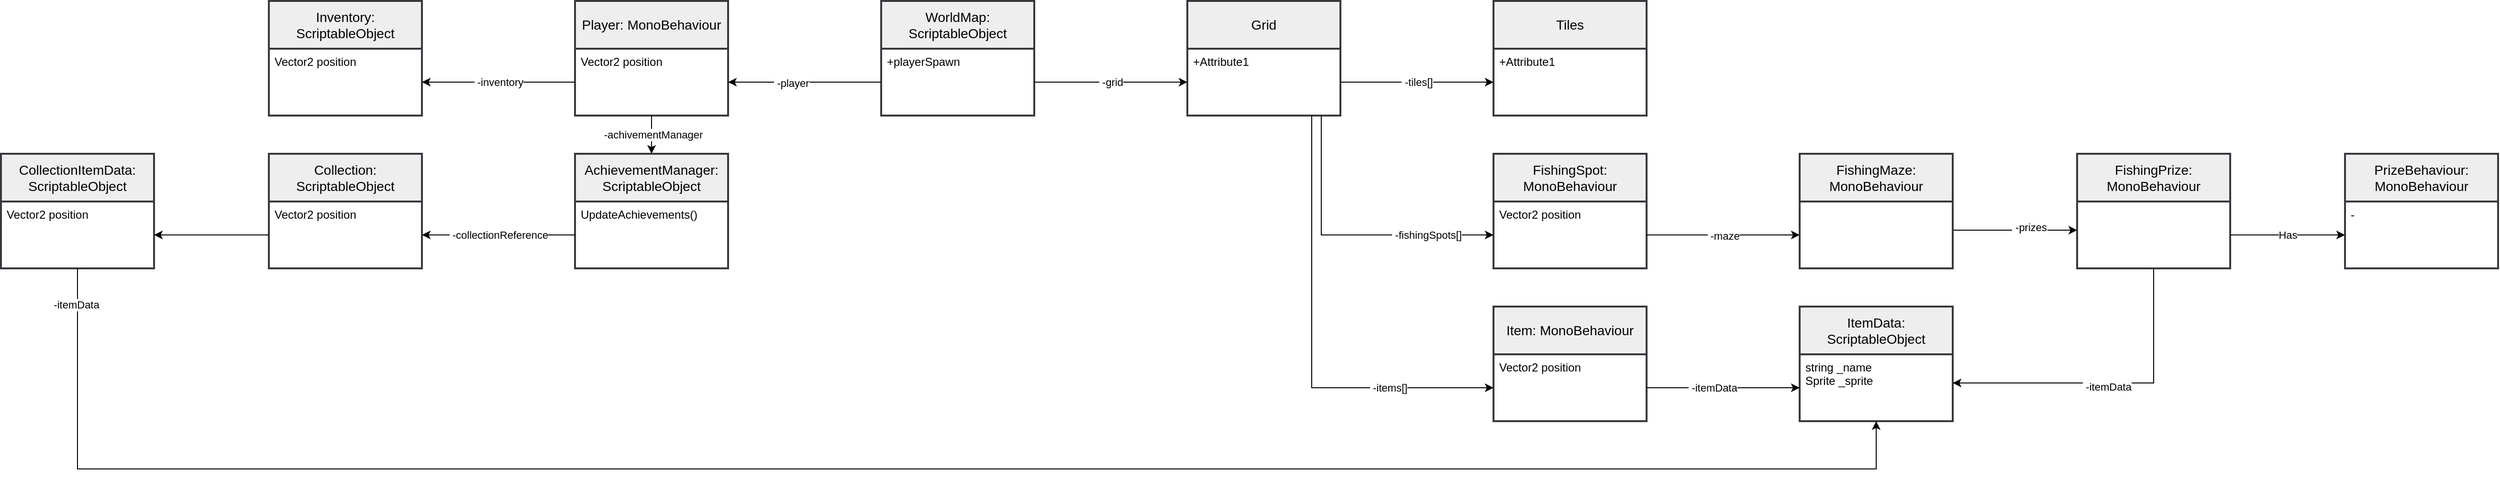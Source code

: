 <mxfile version="21.5.0" type="github">
  <diagram name="Page-1" id="t8bx6x7I-YUx6AVbqyT5">
    <mxGraphModel dx="2537" dy="887" grid="1" gridSize="10" guides="1" tooltips="1" connect="1" arrows="1" fold="1" page="1" pageScale="1" pageWidth="850" pageHeight="1100" math="0" shadow="0">
      <root>
        <mxCell id="0" />
        <mxCell id="1" parent="0" />
        <mxCell id="mpGO6FQoUKyPo6UsDDuL-1" value="&lt;div&gt;Player: MonoBehaviour&lt;br&gt;&lt;/div&gt;" style="swimlane;childLayout=stackLayout;horizontal=1;startSize=50;horizontalStack=0;rounded=0;fontSize=14;fontStyle=0;strokeWidth=2;resizeParent=0;resizeLast=1;shadow=0;dashed=0;align=center;arcSize=4;whiteSpace=wrap;html=1;swimlaneLine=1;glass=0;fillColor=#eeeeee;strokeColor=#36393d;" vertex="1" parent="1">
          <mxGeometry x="120" y="200" width="160" height="120" as="geometry" />
        </mxCell>
        <mxCell id="mpGO6FQoUKyPo6UsDDuL-2" value="Vector2 position" style="align=left;strokeColor=none;fillColor=none;spacingLeft=4;fontSize=12;verticalAlign=top;resizable=0;rotatable=0;part=1;html=1;" vertex="1" parent="mpGO6FQoUKyPo6UsDDuL-1">
          <mxGeometry y="50" width="160" height="70" as="geometry" />
        </mxCell>
        <mxCell id="mpGO6FQoUKyPo6UsDDuL-3" value="&lt;div&gt;WorldMap: ScriptableObject&lt;br&gt;&lt;/div&gt;" style="swimlane;childLayout=stackLayout;horizontal=1;startSize=50;horizontalStack=0;rounded=0;fontSize=14;fontStyle=0;strokeWidth=2;resizeParent=0;resizeLast=1;shadow=0;dashed=0;align=center;arcSize=4;whiteSpace=wrap;html=1;swimlaneLine=1;glass=0;fillColor=#eeeeee;strokeColor=#36393d;" vertex="1" parent="1">
          <mxGeometry x="440" y="200" width="160" height="120" as="geometry" />
        </mxCell>
        <mxCell id="mpGO6FQoUKyPo6UsDDuL-4" value="+playerSpawn" style="align=left;strokeColor=none;fillColor=none;spacingLeft=4;fontSize=12;verticalAlign=top;resizable=0;rotatable=0;part=1;html=1;" vertex="1" parent="mpGO6FQoUKyPo6UsDDuL-3">
          <mxGeometry y="50" width="160" height="70" as="geometry" />
        </mxCell>
        <mxCell id="mpGO6FQoUKyPo6UsDDuL-5" value="Tiles" style="swimlane;childLayout=stackLayout;horizontal=1;startSize=50;horizontalStack=0;rounded=0;fontSize=14;fontStyle=0;strokeWidth=2;resizeParent=0;resizeLast=1;shadow=0;dashed=0;align=center;arcSize=4;whiteSpace=wrap;html=1;swimlaneLine=1;glass=0;fillColor=#eeeeee;strokeColor=#36393d;" vertex="1" parent="1">
          <mxGeometry x="1080" y="200" width="160" height="120" as="geometry" />
        </mxCell>
        <mxCell id="mpGO6FQoUKyPo6UsDDuL-6" value="+Attribute1" style="align=left;strokeColor=none;fillColor=none;spacingLeft=4;fontSize=12;verticalAlign=top;resizable=0;rotatable=0;part=1;html=1;" vertex="1" parent="mpGO6FQoUKyPo6UsDDuL-5">
          <mxGeometry y="50" width="160" height="70" as="geometry" />
        </mxCell>
        <mxCell id="mpGO6FQoUKyPo6UsDDuL-7" value="&lt;div&gt;Grid&lt;/div&gt;" style="swimlane;childLayout=stackLayout;horizontal=1;startSize=50;horizontalStack=0;rounded=0;fontSize=14;fontStyle=0;strokeWidth=2;resizeParent=0;resizeLast=1;shadow=0;dashed=0;align=center;arcSize=4;whiteSpace=wrap;html=1;swimlaneLine=1;glass=0;fillColor=#eeeeee;strokeColor=#36393d;" vertex="1" parent="1">
          <mxGeometry x="760" y="200" width="160" height="120" as="geometry" />
        </mxCell>
        <mxCell id="mpGO6FQoUKyPo6UsDDuL-8" value="+Attribute1" style="align=left;strokeColor=none;fillColor=none;spacingLeft=4;fontSize=12;verticalAlign=top;resizable=0;rotatable=0;part=1;html=1;" vertex="1" parent="mpGO6FQoUKyPo6UsDDuL-7">
          <mxGeometry y="50" width="160" height="70" as="geometry" />
        </mxCell>
        <mxCell id="mpGO6FQoUKyPo6UsDDuL-45" style="edgeStyle=orthogonalEdgeStyle;rounded=0;orthogonalLoop=1;jettySize=auto;html=1;" edge="1" parent="1">
          <mxGeometry relative="1" as="geometry">
            <mxPoint x="1560" y="440" as="sourcePoint" />
            <mxPoint x="1690" y="440" as="targetPoint" />
          </mxGeometry>
        </mxCell>
        <mxCell id="mpGO6FQoUKyPo6UsDDuL-47" value="&amp;nbsp;-prizes" style="edgeLabel;html=1;align=center;verticalAlign=middle;resizable=0;points=[];" vertex="1" connectable="0" parent="mpGO6FQoUKyPo6UsDDuL-45">
          <mxGeometry x="0.231" y="3" relative="1" as="geometry">
            <mxPoint as="offset" />
          </mxGeometry>
        </mxCell>
        <mxCell id="mpGO6FQoUKyPo6UsDDuL-12" value="FishingMaze: MonoBehaviour" style="swimlane;childLayout=stackLayout;horizontal=1;startSize=50;horizontalStack=0;rounded=0;fontSize=14;fontStyle=0;strokeWidth=2;resizeParent=0;resizeLast=1;shadow=0;dashed=0;align=center;arcSize=4;whiteSpace=wrap;html=1;swimlaneLine=1;glass=0;fillColor=#eeeeee;strokeColor=#36393d;" vertex="1" parent="1">
          <mxGeometry x="1400" y="360" width="160" height="120" as="geometry" />
        </mxCell>
        <mxCell id="mpGO6FQoUKyPo6UsDDuL-14" value="&lt;div&gt;FishingSpot: MonoBehaviour&lt;/div&gt;" style="swimlane;childLayout=stackLayout;horizontal=1;startSize=50;horizontalStack=0;rounded=0;fontSize=14;fontStyle=0;strokeWidth=2;resizeParent=0;resizeLast=1;shadow=0;dashed=0;align=center;arcSize=4;whiteSpace=wrap;html=1;swimlaneLine=1;glass=0;fillColor=#eeeeee;strokeColor=#36393d;" vertex="1" parent="1">
          <mxGeometry x="1080" y="360" width="160" height="120" as="geometry" />
        </mxCell>
        <mxCell id="mpGO6FQoUKyPo6UsDDuL-15" value="Vector2 position" style="align=left;strokeColor=none;fillColor=none;spacingLeft=4;fontSize=12;verticalAlign=top;resizable=0;rotatable=0;part=1;html=1;" vertex="1" parent="mpGO6FQoUKyPo6UsDDuL-14">
          <mxGeometry y="50" width="160" height="70" as="geometry" />
        </mxCell>
        <mxCell id="mpGO6FQoUKyPo6UsDDuL-24" value="&lt;div&gt;Item: MonoBehaviour&lt;br&gt;&lt;/div&gt;" style="swimlane;childLayout=stackLayout;horizontal=1;startSize=50;horizontalStack=0;rounded=0;fontSize=14;fontStyle=0;strokeWidth=2;resizeParent=0;resizeLast=1;shadow=0;dashed=0;align=center;arcSize=4;whiteSpace=wrap;html=1;swimlaneLine=1;glass=0;fillColor=#eeeeee;strokeColor=#36393d;" vertex="1" parent="1">
          <mxGeometry x="1080" y="520" width="160" height="120" as="geometry" />
        </mxCell>
        <mxCell id="mpGO6FQoUKyPo6UsDDuL-25" value="Vector2 position" style="align=left;strokeColor=none;fillColor=none;spacingLeft=4;fontSize=12;verticalAlign=top;resizable=0;rotatable=0;part=1;html=1;" vertex="1" parent="mpGO6FQoUKyPo6UsDDuL-24">
          <mxGeometry y="50" width="160" height="70" as="geometry" />
        </mxCell>
        <mxCell id="mpGO6FQoUKyPo6UsDDuL-28" value="&amp;nbsp;-grid" style="edgeStyle=orthogonalEdgeStyle;rounded=0;orthogonalLoop=1;jettySize=auto;html=1;" edge="1" parent="1" source="mpGO6FQoUKyPo6UsDDuL-4" target="mpGO6FQoUKyPo6UsDDuL-8">
          <mxGeometry relative="1" as="geometry" />
        </mxCell>
        <mxCell id="mpGO6FQoUKyPo6UsDDuL-29" value="&amp;nbsp;-tiles[]" style="edgeStyle=orthogonalEdgeStyle;rounded=0;orthogonalLoop=1;jettySize=auto;html=1;" edge="1" parent="1" source="mpGO6FQoUKyPo6UsDDuL-8" target="mpGO6FQoUKyPo6UsDDuL-6">
          <mxGeometry relative="1" as="geometry" />
        </mxCell>
        <mxCell id="mpGO6FQoUKyPo6UsDDuL-31" value="&amp;nbsp;-fishingSpots[]" style="edgeStyle=orthogonalEdgeStyle;rounded=0;orthogonalLoop=1;jettySize=auto;html=1;" edge="1" parent="1" source="mpGO6FQoUKyPo6UsDDuL-8" target="mpGO6FQoUKyPo6UsDDuL-15">
          <mxGeometry x="0.541" relative="1" as="geometry">
            <Array as="points">
              <mxPoint x="900" y="445" />
            </Array>
            <mxPoint as="offset" />
          </mxGeometry>
        </mxCell>
        <mxCell id="mpGO6FQoUKyPo6UsDDuL-32" value="&amp;nbsp;-maze" style="edgeStyle=orthogonalEdgeStyle;rounded=0;orthogonalLoop=1;jettySize=auto;html=1;" edge="1" parent="1" source="mpGO6FQoUKyPo6UsDDuL-15">
          <mxGeometry relative="1" as="geometry">
            <mxPoint x="1400" y="445" as="targetPoint" />
          </mxGeometry>
        </mxCell>
        <mxCell id="mpGO6FQoUKyPo6UsDDuL-33" value="&lt;div&gt;&amp;nbsp;-items[]&lt;/div&gt;" style="edgeStyle=orthogonalEdgeStyle;rounded=0;orthogonalLoop=1;jettySize=auto;html=1;" edge="1" parent="1" source="mpGO6FQoUKyPo6UsDDuL-8" target="mpGO6FQoUKyPo6UsDDuL-25">
          <mxGeometry x="0.537" relative="1" as="geometry">
            <Array as="points">
              <mxPoint x="890" y="605" />
            </Array>
            <mxPoint as="offset" />
          </mxGeometry>
        </mxCell>
        <mxCell id="mpGO6FQoUKyPo6UsDDuL-34" style="edgeStyle=orthogonalEdgeStyle;rounded=0;orthogonalLoop=1;jettySize=auto;html=1;" edge="1" parent="1" source="mpGO6FQoUKyPo6UsDDuL-4" target="mpGO6FQoUKyPo6UsDDuL-2">
          <mxGeometry relative="1" as="geometry" />
        </mxCell>
        <mxCell id="mpGO6FQoUKyPo6UsDDuL-35" value="&amp;nbsp;-player" style="edgeLabel;html=1;align=center;verticalAlign=middle;resizable=0;points=[];" vertex="1" connectable="0" parent="mpGO6FQoUKyPo6UsDDuL-34">
          <mxGeometry x="0.173" y="1" relative="1" as="geometry">
            <mxPoint as="offset" />
          </mxGeometry>
        </mxCell>
        <mxCell id="mpGO6FQoUKyPo6UsDDuL-36" value="Inventory: ScriptableObject" style="swimlane;childLayout=stackLayout;horizontal=1;startSize=50;horizontalStack=0;rounded=0;fontSize=14;fontStyle=0;strokeWidth=2;resizeParent=0;resizeLast=1;shadow=0;dashed=0;align=center;arcSize=4;whiteSpace=wrap;html=1;swimlaneLine=1;glass=0;fillColor=#eeeeee;strokeColor=#36393d;" vertex="1" parent="1">
          <mxGeometry x="-200" y="200" width="160" height="120" as="geometry" />
        </mxCell>
        <mxCell id="mpGO6FQoUKyPo6UsDDuL-37" value="Vector2 position" style="align=left;strokeColor=none;fillColor=none;spacingLeft=4;fontSize=12;verticalAlign=top;resizable=0;rotatable=0;part=1;html=1;" vertex="1" parent="mpGO6FQoUKyPo6UsDDuL-36">
          <mxGeometry y="50" width="160" height="70" as="geometry" />
        </mxCell>
        <mxCell id="mpGO6FQoUKyPo6UsDDuL-38" value="&amp;nbsp;-inventory" style="edgeStyle=orthogonalEdgeStyle;rounded=0;orthogonalLoop=1;jettySize=auto;html=1;entryX=1;entryY=0.5;entryDx=0;entryDy=0;" edge="1" parent="1" source="mpGO6FQoUKyPo6UsDDuL-2" target="mpGO6FQoUKyPo6UsDDuL-37">
          <mxGeometry relative="1" as="geometry" />
        </mxCell>
        <mxCell id="mpGO6FQoUKyPo6UsDDuL-41" value="ItemData: ScriptableObject" style="swimlane;childLayout=stackLayout;horizontal=1;startSize=50;horizontalStack=0;rounded=0;fontSize=14;fontStyle=0;strokeWidth=2;resizeParent=0;resizeLast=1;shadow=0;dashed=0;align=center;arcSize=4;whiteSpace=wrap;html=1;swimlaneLine=1;glass=0;fillColor=#eeeeee;strokeColor=#36393d;" vertex="1" parent="1">
          <mxGeometry x="1400" y="520" width="160" height="120" as="geometry" />
        </mxCell>
        <mxCell id="mpGO6FQoUKyPo6UsDDuL-42" value="&lt;div&gt;string _name&lt;/div&gt;&lt;div&gt;Sprite _sprite&lt;br&gt;&lt;/div&gt;" style="align=left;strokeColor=none;fillColor=none;spacingLeft=4;fontSize=12;verticalAlign=top;resizable=0;rotatable=0;part=1;html=1;" vertex="1" parent="mpGO6FQoUKyPo6UsDDuL-41">
          <mxGeometry y="50" width="160" height="70" as="geometry" />
        </mxCell>
        <mxCell id="mpGO6FQoUKyPo6UsDDuL-43" style="edgeStyle=orthogonalEdgeStyle;rounded=0;orthogonalLoop=1;jettySize=auto;html=1;entryX=0;entryY=0.5;entryDx=0;entryDy=0;" edge="1" parent="1" source="mpGO6FQoUKyPo6UsDDuL-25" target="mpGO6FQoUKyPo6UsDDuL-42">
          <mxGeometry relative="1" as="geometry" />
        </mxCell>
        <mxCell id="mpGO6FQoUKyPo6UsDDuL-49" value="&amp;nbsp;-itemData" style="edgeLabel;html=1;align=center;verticalAlign=middle;resizable=0;points=[];" vertex="1" connectable="0" parent="mpGO6FQoUKyPo6UsDDuL-43">
          <mxGeometry x="-0.146" relative="1" as="geometry">
            <mxPoint as="offset" />
          </mxGeometry>
        </mxCell>
        <mxCell id="mpGO6FQoUKyPo6UsDDuL-46" style="edgeStyle=orthogonalEdgeStyle;rounded=0;orthogonalLoop=1;jettySize=auto;html=1;" edge="1" parent="1" source="mpGO6FQoUKyPo6UsDDuL-44" target="mpGO6FQoUKyPo6UsDDuL-42">
          <mxGeometry relative="1" as="geometry">
            <Array as="points">
              <mxPoint x="1770" y="600" />
            </Array>
          </mxGeometry>
        </mxCell>
        <mxCell id="mpGO6FQoUKyPo6UsDDuL-48" value="&amp;nbsp;-itemData" style="edgeLabel;html=1;align=center;verticalAlign=middle;resizable=0;points=[];" vertex="1" connectable="0" parent="mpGO6FQoUKyPo6UsDDuL-46">
          <mxGeometry x="0.025" y="4" relative="1" as="geometry">
            <mxPoint as="offset" />
          </mxGeometry>
        </mxCell>
        <mxCell id="mpGO6FQoUKyPo6UsDDuL-44" value="FishingPrize: MonoBehaviour" style="swimlane;childLayout=stackLayout;horizontal=1;startSize=50;horizontalStack=0;rounded=0;fontSize=14;fontStyle=0;strokeWidth=2;resizeParent=0;resizeLast=1;shadow=0;dashed=0;align=center;arcSize=4;whiteSpace=wrap;html=1;swimlaneLine=1;glass=0;fillColor=#eeeeee;strokeColor=#36393d;" vertex="1" parent="1">
          <mxGeometry x="1690" y="360" width="160" height="120" as="geometry" />
        </mxCell>
        <mxCell id="mpGO6FQoUKyPo6UsDDuL-63" value="&amp;nbsp;" style="text;html=1;align=left;verticalAlign=top;resizable=0;points=[];autosize=1;strokeColor=none;fillColor=none;" vertex="1" parent="mpGO6FQoUKyPo6UsDDuL-44">
          <mxGeometry y="50" width="160" height="70" as="geometry" />
        </mxCell>
        <mxCell id="mpGO6FQoUKyPo6UsDDuL-50" value="Collection: ScriptableObject" style="swimlane;childLayout=stackLayout;horizontal=1;startSize=50;horizontalStack=0;rounded=0;fontSize=14;fontStyle=0;strokeWidth=2;resizeParent=0;resizeLast=1;shadow=0;dashed=0;align=center;arcSize=4;whiteSpace=wrap;html=1;swimlaneLine=1;glass=0;fillColor=#eeeeee;strokeColor=#36393d;" vertex="1" parent="1">
          <mxGeometry x="-200" y="360" width="160" height="120" as="geometry" />
        </mxCell>
        <mxCell id="mpGO6FQoUKyPo6UsDDuL-51" value="Vector2 position" style="align=left;strokeColor=none;fillColor=none;spacingLeft=4;fontSize=12;verticalAlign=top;resizable=0;rotatable=0;part=1;html=1;" vertex="1" parent="mpGO6FQoUKyPo6UsDDuL-50">
          <mxGeometry y="50" width="160" height="70" as="geometry" />
        </mxCell>
        <mxCell id="mpGO6FQoUKyPo6UsDDuL-53" value="&lt;div&gt;AchievementManager: ScriptableObject&lt;br&gt;&lt;/div&gt;" style="swimlane;childLayout=stackLayout;horizontal=1;startSize=50;horizontalStack=0;rounded=0;fontSize=14;fontStyle=0;strokeWidth=2;resizeParent=0;resizeLast=1;shadow=0;dashed=0;align=center;arcSize=4;whiteSpace=wrap;html=1;swimlaneLine=1;glass=0;fillColor=#eeeeee;strokeColor=#36393d;" vertex="1" parent="1">
          <mxGeometry x="120" y="360" width="160" height="120" as="geometry" />
        </mxCell>
        <mxCell id="mpGO6FQoUKyPo6UsDDuL-54" value="UpdateAchievements()" style="align=left;strokeColor=none;fillColor=none;spacingLeft=4;fontSize=12;verticalAlign=top;resizable=0;rotatable=0;part=1;html=1;" vertex="1" parent="mpGO6FQoUKyPo6UsDDuL-53">
          <mxGeometry y="50" width="160" height="70" as="geometry" />
        </mxCell>
        <mxCell id="mpGO6FQoUKyPo6UsDDuL-55" value="&amp;nbsp;-achivementManager" style="edgeStyle=orthogonalEdgeStyle;rounded=0;orthogonalLoop=1;jettySize=auto;html=1;" edge="1" parent="1" source="mpGO6FQoUKyPo6UsDDuL-2" target="mpGO6FQoUKyPo6UsDDuL-53">
          <mxGeometry relative="1" as="geometry" />
        </mxCell>
        <mxCell id="mpGO6FQoUKyPo6UsDDuL-56" value="&amp;nbsp;-collectionReference" style="edgeStyle=orthogonalEdgeStyle;rounded=0;orthogonalLoop=1;jettySize=auto;html=1;" edge="1" parent="1" source="mpGO6FQoUKyPo6UsDDuL-54" target="mpGO6FQoUKyPo6UsDDuL-51">
          <mxGeometry relative="1" as="geometry" />
        </mxCell>
        <mxCell id="mpGO6FQoUKyPo6UsDDuL-57" value="CollectionItemData: ScriptableObject" style="swimlane;childLayout=stackLayout;horizontal=1;startSize=50;horizontalStack=0;rounded=0;fontSize=14;fontStyle=0;strokeWidth=2;resizeParent=0;resizeLast=1;shadow=0;dashed=0;align=center;arcSize=4;whiteSpace=wrap;html=1;swimlaneLine=1;glass=0;fillColor=#eeeeee;strokeColor=#36393d;" vertex="1" parent="1">
          <mxGeometry x="-480" y="360" width="160" height="120" as="geometry" />
        </mxCell>
        <mxCell id="mpGO6FQoUKyPo6UsDDuL-58" value="Vector2 position" style="align=left;strokeColor=none;fillColor=none;spacingLeft=4;fontSize=12;verticalAlign=top;resizable=0;rotatable=0;part=1;html=1;" vertex="1" parent="mpGO6FQoUKyPo6UsDDuL-57">
          <mxGeometry y="50" width="160" height="70" as="geometry" />
        </mxCell>
        <mxCell id="mpGO6FQoUKyPo6UsDDuL-59" style="edgeStyle=orthogonalEdgeStyle;rounded=0;orthogonalLoop=1;jettySize=auto;html=1;entryX=1;entryY=0.5;entryDx=0;entryDy=0;" edge="1" parent="1" source="mpGO6FQoUKyPo6UsDDuL-51" target="mpGO6FQoUKyPo6UsDDuL-58">
          <mxGeometry relative="1" as="geometry" />
        </mxCell>
        <mxCell id="mpGO6FQoUKyPo6UsDDuL-60" style="edgeStyle=orthogonalEdgeStyle;rounded=0;orthogonalLoop=1;jettySize=auto;html=1;" edge="1" parent="1" source="mpGO6FQoUKyPo6UsDDuL-58" target="mpGO6FQoUKyPo6UsDDuL-42">
          <mxGeometry relative="1" as="geometry">
            <Array as="points">
              <mxPoint x="-400" y="690" />
              <mxPoint x="1480" y="690" />
            </Array>
          </mxGeometry>
        </mxCell>
        <mxCell id="mpGO6FQoUKyPo6UsDDuL-61" value="&amp;nbsp;-itemData" style="edgeLabel;html=1;align=center;verticalAlign=middle;resizable=0;points=[];" vertex="1" connectable="0" parent="mpGO6FQoUKyPo6UsDDuL-60">
          <mxGeometry x="-0.965" y="-3" relative="1" as="geometry">
            <mxPoint as="offset" />
          </mxGeometry>
        </mxCell>
        <mxCell id="mpGO6FQoUKyPo6UsDDuL-64" value="PrizeBehaviour: MonoBehaviour" style="swimlane;childLayout=stackLayout;horizontal=1;startSize=50;horizontalStack=0;rounded=0;fontSize=14;fontStyle=0;strokeWidth=2;resizeParent=0;resizeLast=1;shadow=0;dashed=0;align=center;arcSize=4;whiteSpace=wrap;html=1;swimlaneLine=1;glass=0;fillColor=#eeeeee;strokeColor=#36393d;" vertex="1" parent="1">
          <mxGeometry x="1970" y="360" width="160" height="120" as="geometry" />
        </mxCell>
        <mxCell id="mpGO6FQoUKyPo6UsDDuL-65" value="-" style="align=left;strokeColor=none;fillColor=none;spacingLeft=4;fontSize=12;verticalAlign=top;resizable=0;rotatable=0;part=1;html=1;" vertex="1" parent="mpGO6FQoUKyPo6UsDDuL-64">
          <mxGeometry y="50" width="160" height="70" as="geometry" />
        </mxCell>
        <mxCell id="mpGO6FQoUKyPo6UsDDuL-66" value="Has" style="edgeStyle=orthogonalEdgeStyle;rounded=0;orthogonalLoop=1;jettySize=auto;html=1;" edge="1" parent="1" source="mpGO6FQoUKyPo6UsDDuL-63" target="mpGO6FQoUKyPo6UsDDuL-65">
          <mxGeometry relative="1" as="geometry" />
        </mxCell>
      </root>
    </mxGraphModel>
  </diagram>
</mxfile>

